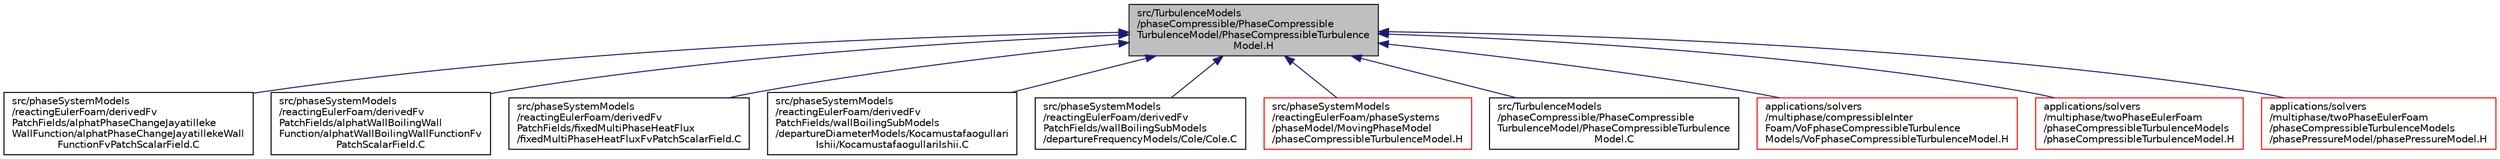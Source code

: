 digraph "src/TurbulenceModels/phaseCompressible/PhaseCompressibleTurbulenceModel/PhaseCompressibleTurbulenceModel.H"
{
  bgcolor="transparent";
  edge [fontname="Helvetica",fontsize="10",labelfontname="Helvetica",labelfontsize="10"];
  node [fontname="Helvetica",fontsize="10",shape=record];
  Node1 [label="src/TurbulenceModels\l/phaseCompressible/PhaseCompressible\lTurbulenceModel/PhaseCompressibleTurbulence\lModel.H",height=0.2,width=0.4,color="black", fillcolor="grey75", style="filled" fontcolor="black"];
  Node1 -> Node2 [dir="back",color="midnightblue",fontsize="10",style="solid",fontname="Helvetica"];
  Node2 [label="src/phaseSystemModels\l/reactingEulerFoam/derivedFv\lPatchFields/alphatPhaseChangeJayatilleke\lWallFunction/alphatPhaseChangeJayatillekeWall\lFunctionFvPatchScalarField.C",height=0.2,width=0.4,color="black",URL="$alphatPhaseChangeJayatillekeWallFunctionFvPatchScalarField_8C.html"];
  Node1 -> Node3 [dir="back",color="midnightblue",fontsize="10",style="solid",fontname="Helvetica"];
  Node3 [label="src/phaseSystemModels\l/reactingEulerFoam/derivedFv\lPatchFields/alphatWallBoilingWall\lFunction/alphatWallBoilingWallFunctionFv\lPatchScalarField.C",height=0.2,width=0.4,color="black",URL="$alphatWallBoilingWallFunctionFvPatchScalarField_8C.html"];
  Node1 -> Node4 [dir="back",color="midnightblue",fontsize="10",style="solid",fontname="Helvetica"];
  Node4 [label="src/phaseSystemModels\l/reactingEulerFoam/derivedFv\lPatchFields/fixedMultiPhaseHeatFlux\l/fixedMultiPhaseHeatFluxFvPatchScalarField.C",height=0.2,width=0.4,color="black",URL="$fixedMultiPhaseHeatFluxFvPatchScalarField_8C.html"];
  Node1 -> Node5 [dir="back",color="midnightblue",fontsize="10",style="solid",fontname="Helvetica"];
  Node5 [label="src/phaseSystemModels\l/reactingEulerFoam/derivedFv\lPatchFields/wallBoilingSubModels\l/departureDiameterModels/Kocamustafaogullari\lIshii/KocamustafaogullariIshii.C",height=0.2,width=0.4,color="black",URL="$KocamustafaogullariIshii_8C.html"];
  Node1 -> Node6 [dir="back",color="midnightblue",fontsize="10",style="solid",fontname="Helvetica"];
  Node6 [label="src/phaseSystemModels\l/reactingEulerFoam/derivedFv\lPatchFields/wallBoilingSubModels\l/departureFrequencyModels/Cole/Cole.C",height=0.2,width=0.4,color="black",URL="$Cole_8C.html"];
  Node1 -> Node7 [dir="back",color="midnightblue",fontsize="10",style="solid",fontname="Helvetica"];
  Node7 [label="src/phaseSystemModels\l/reactingEulerFoam/phaseSystems\l/phaseModel/MovingPhaseModel\l/phaseCompressibleTurbulenceModel.H",height=0.2,width=0.4,color="red",URL="$src_2phaseSystemModels_2reactingEulerFoam_2phaseSystems_2phaseModel_2MovingPhaseModel_2phaseCompressibleTurbulenceModel_8H.html"];
  Node1 -> Node8 [dir="back",color="midnightblue",fontsize="10",style="solid",fontname="Helvetica"];
  Node8 [label="src/TurbulenceModels\l/phaseCompressible/PhaseCompressible\lTurbulenceModel/PhaseCompressibleTurbulence\lModel.C",height=0.2,width=0.4,color="black",URL="$PhaseCompressibleTurbulenceModel_8C.html"];
  Node1 -> Node9 [dir="back",color="midnightblue",fontsize="10",style="solid",fontname="Helvetica"];
  Node9 [label="applications/solvers\l/multiphase/compressibleInter\lFoam/VoFphaseCompressibleTurbulence\lModels/VoFphaseCompressibleTurbulenceModel.H",height=0.2,width=0.4,color="red",URL="$VoFphaseCompressibleTurbulenceModel_8H.html"];
  Node1 -> Node10 [dir="back",color="midnightblue",fontsize="10",style="solid",fontname="Helvetica"];
  Node10 [label="applications/solvers\l/multiphase/twoPhaseEulerFoam\l/phaseCompressibleTurbulenceModels\l/phaseCompressibleTurbulenceModel.H",height=0.2,width=0.4,color="red",URL="$applications_2solvers_2multiphase_2twoPhaseEulerFoam_2phaseCompressibleTurbulenceModels_2phaseCompressibleTurbulenceModel_8H.html"];
  Node1 -> Node11 [dir="back",color="midnightblue",fontsize="10",style="solid",fontname="Helvetica"];
  Node11 [label="applications/solvers\l/multiphase/twoPhaseEulerFoam\l/phaseCompressibleTurbulenceModels\l/phasePressureModel/phasePressureModel.H",height=0.2,width=0.4,color="red",URL="$applications_2solvers_2multiphase_2twoPhaseEulerFoam_2phaseCompressibleTurbulenceModels_2phasePrb138aa3fa1fe1a705457cf1e91277c82.html"];
}
